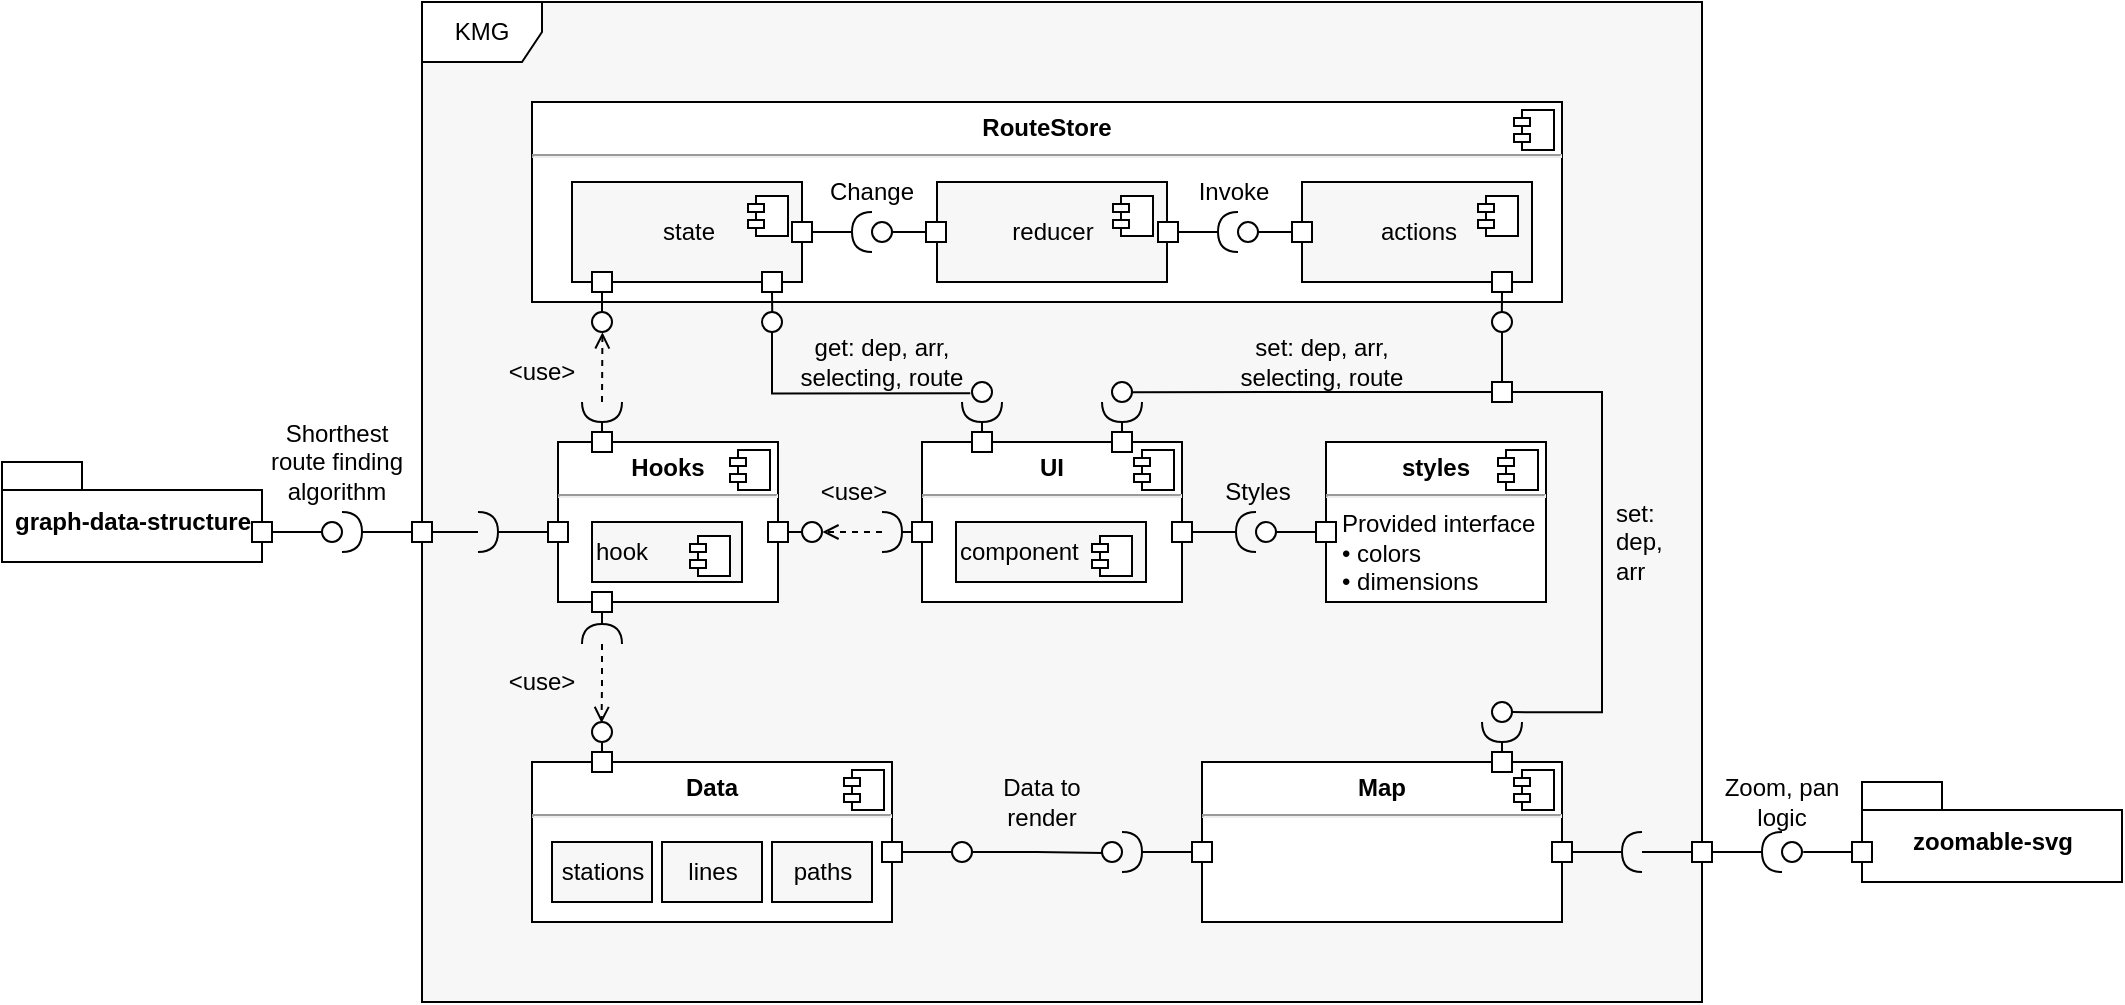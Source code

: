 <mxfile version="14.5.7" type="device"><diagram id="htQhUFDpxoNWp_Ac-899" name="Page-1"><mxGraphModel dx="1713" dy="517" grid="1" gridSize="10" guides="1" tooltips="1" connect="1" arrows="1" fold="1" page="1" pageScale="1" pageWidth="827" pageHeight="1169" math="0" shadow="0"><root><mxCell id="0"/><mxCell id="1" parent="0"/><mxCell id="TlspErgf9-5ZqBwLn0ee-1" value="KMG" style="shape=umlFrame;whiteSpace=wrap;html=1;swimlaneFillColor=#F7F7F7;" parent="1" vertex="1"><mxGeometry x="110" y="230" width="640" height="500" as="geometry"/></mxCell><mxCell id="TlspErgf9-5ZqBwLn0ee-2" value="zoomable-svg" style="shape=folder;fontStyle=1;spacingTop=10;tabWidth=40;tabHeight=14;tabPosition=left;html=1;" parent="1" vertex="1"><mxGeometry x="830" y="620" width="130" height="50" as="geometry"/></mxCell><mxCell id="TlspErgf9-5ZqBwLn0ee-5" value="&lt;p style=&quot;margin: 0px ; margin-top: 6px ; text-align: center&quot;&gt;&lt;b&gt;Data&lt;/b&gt;&lt;/p&gt;&lt;hr&gt;&lt;p style=&quot;margin: 0px ; margin-left: 8px&quot;&gt;&lt;br&gt;&lt;/p&gt;" style="align=left;overflow=fill;html=1;dropTarget=0;" parent="1" vertex="1"><mxGeometry x="165" y="610" width="180" height="80" as="geometry"/></mxCell><mxCell id="TlspErgf9-5ZqBwLn0ee-6" value="" style="shape=component;jettyWidth=8;jettyHeight=4;" parent="TlspErgf9-5ZqBwLn0ee-5" vertex="1"><mxGeometry x="1" width="20" height="20" relative="1" as="geometry"><mxPoint x="-24" y="4" as="offset"/></mxGeometry></mxCell><mxCell id="TlspErgf9-5ZqBwLn0ee-7" value="&lt;p style=&quot;margin: 0px ; margin-top: 6px ; text-align: center&quot;&gt;&lt;b&gt;Map&lt;/b&gt;&lt;/p&gt;&lt;hr&gt;&lt;p style=&quot;margin: 0px ; margin-left: 8px&quot;&gt;&lt;br&gt;&lt;/p&gt;" style="align=left;overflow=fill;html=1;dropTarget=0;" parent="1" vertex="1"><mxGeometry x="500" y="610" width="180" height="80" as="geometry"/></mxCell><mxCell id="TlspErgf9-5ZqBwLn0ee-8" value="" style="shape=component;jettyWidth=8;jettyHeight=4;" parent="TlspErgf9-5ZqBwLn0ee-7" vertex="1"><mxGeometry x="1" width="20" height="20" relative="1" as="geometry"><mxPoint x="-24" y="4" as="offset"/></mxGeometry></mxCell><mxCell id="TlspErgf9-5ZqBwLn0ee-20" style="edgeStyle=orthogonalEdgeStyle;rounded=0;orthogonalLoop=1;jettySize=auto;html=1;exitX=1;exitY=0.5;exitDx=0;exitDy=0;entryX=1;entryY=0.5;entryDx=0;entryDy=0;entryPerimeter=0;endArrow=none;endFill=0;" parent="1" source="TlspErgf9-5ZqBwLn0ee-13" target="TlspErgf9-5ZqBwLn0ee-19" edge="1"><mxGeometry relative="1" as="geometry"/></mxCell><mxCell id="TlspErgf9-5ZqBwLn0ee-13" value="" style="rounded=0;whiteSpace=wrap;html=1;fillColor=#ffffff;" parent="1" vertex="1"><mxGeometry x="675" y="650" width="10" height="10" as="geometry"/></mxCell><mxCell id="TlspErgf9-5ZqBwLn0ee-14" value="" style="rounded=0;whiteSpace=wrap;html=1;fillColor=#ffffff;" parent="1" vertex="1"><mxGeometry x="745" y="650" width="10" height="10" as="geometry"/></mxCell><mxCell id="TlspErgf9-5ZqBwLn0ee-28" style="edgeStyle=orthogonalEdgeStyle;rounded=0;orthogonalLoop=1;jettySize=auto;html=1;exitX=0;exitY=0.5;exitDx=0;exitDy=0;entryX=1.064;entryY=0.448;entryDx=0;entryDy=0;entryPerimeter=0;endArrow=none;endFill=0;" parent="1" source="TlspErgf9-5ZqBwLn0ee-15" target="TlspErgf9-5ZqBwLn0ee-26" edge="1"><mxGeometry relative="1" as="geometry"/></mxCell><mxCell id="TlspErgf9-5ZqBwLn0ee-15" value="" style="rounded=0;whiteSpace=wrap;html=1;fillColor=#ffffff;" parent="1" vertex="1"><mxGeometry x="825" y="650" width="10" height="10" as="geometry"/></mxCell><mxCell id="TlspErgf9-5ZqBwLn0ee-17" style="edgeStyle=orthogonalEdgeStyle;rounded=0;orthogonalLoop=1;jettySize=auto;html=1;exitX=1;exitY=0.5;exitDx=0;exitDy=0;exitPerimeter=0;entryX=1;entryY=0.5;entryDx=0;entryDy=0;endArrow=none;endFill=0;" parent="1" source="TlspErgf9-5ZqBwLn0ee-16" target="TlspErgf9-5ZqBwLn0ee-14" edge="1"><mxGeometry relative="1" as="geometry"/></mxCell><mxCell id="TlspErgf9-5ZqBwLn0ee-16" value="" style="shape=requiredInterface;html=1;verticalLabelPosition=bottom;fillColor=#ffffff;rotation=-180;" parent="1" vertex="1"><mxGeometry x="780" y="645" width="10" height="20" as="geometry"/></mxCell><mxCell id="TlspErgf9-5ZqBwLn0ee-23" style="edgeStyle=orthogonalEdgeStyle;rounded=0;orthogonalLoop=1;jettySize=auto;html=1;exitX=0;exitY=0.5;exitDx=0;exitDy=0;exitPerimeter=0;entryX=0;entryY=0.75;entryDx=0;entryDy=0;endArrow=none;endFill=0;" parent="1" source="TlspErgf9-5ZqBwLn0ee-19" target="TlspErgf9-5ZqBwLn0ee-14" edge="1"><mxGeometry relative="1" as="geometry"/></mxCell><mxCell id="TlspErgf9-5ZqBwLn0ee-19" value="" style="shape=requiredInterface;html=1;verticalLabelPosition=bottom;fillColor=#ffffff;rotation=-180;" parent="1" vertex="1"><mxGeometry x="710" y="645" width="10" height="20" as="geometry"/></mxCell><mxCell id="TlspErgf9-5ZqBwLn0ee-26" value="" style="ellipse;whiteSpace=wrap;html=1;fontFamily=Helvetica;fontSize=12;fontColor=#000000;align=center;strokeColor=#000000;fillColor=#ffffff;points=[];aspect=fixed;resizable=0;" parent="1" vertex="1"><mxGeometry x="790" y="650" width="10" height="10" as="geometry"/></mxCell><mxCell id="TlspErgf9-5ZqBwLn0ee-30" value="Zoom, pan logic" style="text;html=1;strokeColor=none;fillColor=none;align=center;verticalAlign=middle;whiteSpace=wrap;rounded=0;" parent="1" vertex="1"><mxGeometry x="760" y="620" width="60" height="20" as="geometry"/></mxCell><mxCell id="TlspErgf9-5ZqBwLn0ee-32" value="" style="rounded=0;whiteSpace=wrap;html=1;fillColor=#ffffff;" parent="1" vertex="1"><mxGeometry x="495" y="650" width="10" height="10" as="geometry"/></mxCell><mxCell id="TlspErgf9-5ZqBwLn0ee-34" style="edgeStyle=orthogonalEdgeStyle;rounded=0;orthogonalLoop=1;jettySize=auto;html=1;endArrow=none;endFill=0;" parent="1" source="TlspErgf9-5ZqBwLn0ee-33" target="TlspErgf9-5ZqBwLn0ee-32" edge="1"><mxGeometry relative="1" as="geometry"/></mxCell><mxCell id="TlspErgf9-5ZqBwLn0ee-33" value="" style="shape=requiredInterface;html=1;verticalLabelPosition=bottom;fillColor=#ffffff;rotation=0;" parent="1" vertex="1"><mxGeometry x="460" y="645" width="10" height="20" as="geometry"/></mxCell><mxCell id="TlspErgf9-5ZqBwLn0ee-37" style="edgeStyle=orthogonalEdgeStyle;rounded=0;orthogonalLoop=1;jettySize=auto;html=1;exitX=1;exitY=0.5;exitDx=0;exitDy=0;entryX=0.04;entryY=0.64;entryDx=0;entryDy=0;entryPerimeter=0;endArrow=none;endFill=0;" parent="1" source="TlspErgf9-5ZqBwLn0ee-35" target="TlspErgf9-5ZqBwLn0ee-36" edge="1"><mxGeometry relative="1" as="geometry"/></mxCell><mxCell id="TlspErgf9-5ZqBwLn0ee-35" value="" style="rounded=0;whiteSpace=wrap;html=1;fillColor=#ffffff;" parent="1" vertex="1"><mxGeometry x="340" y="650" width="10" height="10" as="geometry"/></mxCell><mxCell id="TlspErgf9-5ZqBwLn0ee-40" style="edgeStyle=orthogonalEdgeStyle;rounded=0;orthogonalLoop=1;jettySize=auto;html=1;entryX=0.072;entryY=0.544;entryDx=0;entryDy=0;entryPerimeter=0;endArrow=none;endFill=0;" parent="1" source="TlspErgf9-5ZqBwLn0ee-36" target="TlspErgf9-5ZqBwLn0ee-39" edge="1"><mxGeometry relative="1" as="geometry"/></mxCell><mxCell id="TlspErgf9-5ZqBwLn0ee-36" value="" style="ellipse;whiteSpace=wrap;html=1;fontFamily=Helvetica;fontSize=12;fontColor=#000000;align=center;strokeColor=#000000;fillColor=#ffffff;points=[];aspect=fixed;resizable=0;" parent="1" vertex="1"><mxGeometry x="375" y="650" width="10" height="10" as="geometry"/></mxCell><mxCell id="TlspErgf9-5ZqBwLn0ee-39" value="" style="ellipse;whiteSpace=wrap;html=1;fontFamily=Helvetica;fontSize=12;fontColor=#000000;align=center;strokeColor=#000000;fillColor=#ffffff;points=[];aspect=fixed;resizable=0;" parent="1" vertex="1"><mxGeometry x="450" y="650" width="10" height="10" as="geometry"/></mxCell><mxCell id="TlspErgf9-5ZqBwLn0ee-41" value="Data to render" style="text;html=1;strokeColor=none;fillColor=none;align=center;verticalAlign=middle;whiteSpace=wrap;rounded=0;" parent="1" vertex="1"><mxGeometry x="390" y="620" width="60" height="20" as="geometry"/></mxCell><mxCell id="TlspErgf9-5ZqBwLn0ee-42" value="&lt;p style=&quot;margin: 0px ; margin-top: 6px ; text-align: center&quot;&gt;&lt;b&gt;RouteStore&lt;/b&gt;&lt;/p&gt;&lt;hr&gt;&lt;p style=&quot;margin: 0px ; margin-left: 8px&quot;&gt;&lt;br&gt;&lt;/p&gt;" style="align=left;overflow=fill;html=1;dropTarget=0;" parent="1" vertex="1"><mxGeometry x="165" y="280" width="515" height="100" as="geometry"/></mxCell><mxCell id="TlspErgf9-5ZqBwLn0ee-43" value="" style="shape=component;jettyWidth=8;jettyHeight=4;" parent="TlspErgf9-5ZqBwLn0ee-42" vertex="1"><mxGeometry x="1" width="20" height="20" relative="1" as="geometry"><mxPoint x="-24" y="4" as="offset"/></mxGeometry></mxCell><mxCell id="TlspErgf9-5ZqBwLn0ee-44" value="state" style="html=1;dropTarget=0;fillColor=#F7F7F7;" parent="1" vertex="1"><mxGeometry x="185" y="320" width="115" height="50" as="geometry"/></mxCell><mxCell id="TlspErgf9-5ZqBwLn0ee-45" value="" style="shape=module;jettyWidth=8;jettyHeight=4;" parent="TlspErgf9-5ZqBwLn0ee-44" vertex="1"><mxGeometry x="1" width="20" height="20" relative="1" as="geometry"><mxPoint x="-27" y="7" as="offset"/></mxGeometry></mxCell><mxCell id="TlspErgf9-5ZqBwLn0ee-46" value="reducer" style="html=1;dropTarget=0;fillColor=#F7F7F7;" parent="1" vertex="1"><mxGeometry x="367.5" y="320" width="115" height="50" as="geometry"/></mxCell><mxCell id="TlspErgf9-5ZqBwLn0ee-47" value="" style="shape=module;jettyWidth=8;jettyHeight=4;" parent="TlspErgf9-5ZqBwLn0ee-46" vertex="1"><mxGeometry x="1" width="20" height="20" relative="1" as="geometry"><mxPoint x="-27" y="7" as="offset"/></mxGeometry></mxCell><mxCell id="TlspErgf9-5ZqBwLn0ee-48" value="actions" style="html=1;dropTarget=0;fillColor=#F7F7F7;" parent="1" vertex="1"><mxGeometry x="550" y="320" width="115" height="50" as="geometry"/></mxCell><mxCell id="TlspErgf9-5ZqBwLn0ee-49" value="" style="shape=module;jettyWidth=8;jettyHeight=4;" parent="TlspErgf9-5ZqBwLn0ee-48" vertex="1"><mxGeometry x="1" width="20" height="20" relative="1" as="geometry"><mxPoint x="-27" y="7" as="offset"/></mxGeometry></mxCell><mxCell id="TlspErgf9-5ZqBwLn0ee-55" style="edgeStyle=orthogonalEdgeStyle;rounded=0;orthogonalLoop=1;jettySize=auto;html=1;exitX=0;exitY=0.5;exitDx=0;exitDy=0;entryX=0.96;entryY=0.654;entryDx=0;entryDy=0;entryPerimeter=0;endArrow=none;endFill=0;" parent="1" source="TlspErgf9-5ZqBwLn0ee-50" target="TlspErgf9-5ZqBwLn0ee-52" edge="1"><mxGeometry relative="1" as="geometry"/></mxCell><mxCell id="TlspErgf9-5ZqBwLn0ee-50" value="" style="rounded=0;whiteSpace=wrap;html=1;fillColor=#ffffff;" parent="1" vertex="1"><mxGeometry x="362" y="340" width="10" height="10" as="geometry"/></mxCell><mxCell id="TlspErgf9-5ZqBwLn0ee-54" style="edgeStyle=orthogonalEdgeStyle;rounded=0;orthogonalLoop=1;jettySize=auto;html=1;exitX=1;exitY=0.5;exitDx=0;exitDy=0;entryX=1;entryY=0.5;entryDx=0;entryDy=0;entryPerimeter=0;endArrow=none;endFill=0;" parent="1" source="TlspErgf9-5ZqBwLn0ee-51" target="TlspErgf9-5ZqBwLn0ee-53" edge="1"><mxGeometry relative="1" as="geometry"/></mxCell><mxCell id="TlspErgf9-5ZqBwLn0ee-51" value="" style="rounded=0;whiteSpace=wrap;html=1;fillColor=#ffffff;" parent="1" vertex="1"><mxGeometry x="295" y="340" width="10" height="10" as="geometry"/></mxCell><mxCell id="TlspErgf9-5ZqBwLn0ee-52" value="" style="ellipse;whiteSpace=wrap;html=1;fontFamily=Helvetica;fontSize=12;fontColor=#000000;align=center;strokeColor=#000000;fillColor=#ffffff;points=[];aspect=fixed;resizable=0;" parent="1" vertex="1"><mxGeometry x="335" y="340" width="10" height="10" as="geometry"/></mxCell><mxCell id="TlspErgf9-5ZqBwLn0ee-53" value="" style="shape=requiredInterface;html=1;verticalLabelPosition=bottom;fillColor=#ffffff;rotation=-180;" parent="1" vertex="1"><mxGeometry x="325" y="335" width="10" height="20" as="geometry"/></mxCell><mxCell id="TlspErgf9-5ZqBwLn0ee-56" value="Change" style="text;html=1;strokeColor=none;fillColor=none;align=center;verticalAlign=middle;whiteSpace=wrap;rounded=0;" parent="1" vertex="1"><mxGeometry x="305" y="315" width="60" height="20" as="geometry"/></mxCell><mxCell id="TlspErgf9-5ZqBwLn0ee-61" style="edgeStyle=orthogonalEdgeStyle;rounded=0;orthogonalLoop=1;jettySize=auto;html=1;exitX=1;exitY=0.5;exitDx=0;exitDy=0;entryX=1;entryY=0.5;entryDx=0;entryDy=0;entryPerimeter=0;endArrow=none;endFill=0;" parent="1" source="TlspErgf9-5ZqBwLn0ee-57" target="TlspErgf9-5ZqBwLn0ee-58" edge="1"><mxGeometry relative="1" as="geometry"/></mxCell><mxCell id="TlspErgf9-5ZqBwLn0ee-57" value="" style="rounded=0;whiteSpace=wrap;html=1;fillColor=#ffffff;" parent="1" vertex="1"><mxGeometry x="478" y="340" width="10" height="10" as="geometry"/></mxCell><mxCell id="TlspErgf9-5ZqBwLn0ee-58" value="" style="shape=requiredInterface;html=1;verticalLabelPosition=bottom;fillColor=#ffffff;rotation=-180;" parent="1" vertex="1"><mxGeometry x="508" y="335" width="10" height="20" as="geometry"/></mxCell><mxCell id="TlspErgf9-5ZqBwLn0ee-59" value="" style="ellipse;whiteSpace=wrap;html=1;fontFamily=Helvetica;fontSize=12;fontColor=#000000;align=center;strokeColor=#000000;fillColor=#ffffff;points=[];aspect=fixed;resizable=0;" parent="1" vertex="1"><mxGeometry x="518" y="340" width="10" height="10" as="geometry"/></mxCell><mxCell id="TlspErgf9-5ZqBwLn0ee-62" style="edgeStyle=orthogonalEdgeStyle;rounded=0;orthogonalLoop=1;jettySize=auto;html=1;exitX=0;exitY=0.5;exitDx=0;exitDy=0;entryX=0.984;entryY=0.592;entryDx=0;entryDy=0;entryPerimeter=0;endArrow=none;endFill=0;" parent="1" source="TlspErgf9-5ZqBwLn0ee-60" target="TlspErgf9-5ZqBwLn0ee-59" edge="1"><mxGeometry relative="1" as="geometry"/></mxCell><mxCell id="TlspErgf9-5ZqBwLn0ee-60" value="" style="rounded=0;whiteSpace=wrap;html=1;fillColor=#ffffff;" parent="1" vertex="1"><mxGeometry x="545" y="340" width="10" height="10" as="geometry"/></mxCell><mxCell id="TlspErgf9-5ZqBwLn0ee-63" value="Invoke" style="text;html=1;strokeColor=none;fillColor=none;align=center;verticalAlign=middle;whiteSpace=wrap;rounded=0;" parent="1" vertex="1"><mxGeometry x="486" y="315" width="60" height="20" as="geometry"/></mxCell><mxCell id="TlspErgf9-5ZqBwLn0ee-72" value="&lt;p style=&quot;margin: 0px ; margin-top: 6px ; text-align: center&quot;&gt;&lt;b&gt;Hooks&lt;/b&gt;&lt;/p&gt;&lt;hr&gt;&lt;p style=&quot;margin: 0px ; margin-left: 8px&quot;&gt;&lt;br&gt;&lt;/p&gt;" style="align=left;overflow=fill;html=1;dropTarget=0;" parent="1" vertex="1"><mxGeometry x="178" y="450" width="110" height="80" as="geometry"/></mxCell><mxCell id="TlspErgf9-5ZqBwLn0ee-73" value="" style="shape=component;jettyWidth=8;jettyHeight=4;" parent="TlspErgf9-5ZqBwLn0ee-72" vertex="1"><mxGeometry x="1" width="20" height="20" relative="1" as="geometry"><mxPoint x="-24" y="4" as="offset"/></mxGeometry></mxCell><mxCell id="TlspErgf9-5ZqBwLn0ee-76" value="hook" style="html=1;dropTarget=0;fillColor=#F7F7F7;align=left;" parent="1" vertex="1"><mxGeometry x="195" y="490" width="75" height="30" as="geometry"/></mxCell><mxCell id="v8nU2AcQbJ3Anpvx88ce-8" style="edgeStyle=orthogonalEdgeStyle;rounded=0;orthogonalLoop=1;jettySize=auto;html=1;exitX=0.5;exitY=1;exitDx=0;exitDy=0;entryX=0.5;entryY=0.061;entryDx=0;entryDy=0;entryPerimeter=0;endArrow=none;endFill=0;" edge="1" parent="1" source="TlspErgf9-5ZqBwLn0ee-78" target="TlspErgf9-5ZqBwLn0ee-100"><mxGeometry relative="1" as="geometry"/></mxCell><mxCell id="TlspErgf9-5ZqBwLn0ee-78" value="" style="rounded=0;whiteSpace=wrap;html=1;fillColor=#ffffff;" parent="1" vertex="1"><mxGeometry x="195" y="365" width="10" height="10" as="geometry"/></mxCell><mxCell id="v8nU2AcQbJ3Anpvx88ce-5" style="edgeStyle=orthogonalEdgeStyle;rounded=0;orthogonalLoop=1;jettySize=auto;html=1;exitX=1;exitY=0.5;exitDx=0;exitDy=0;exitPerimeter=0;entryX=0.5;entryY=1;entryDx=0;entryDy=0;endArrow=none;endFill=0;" edge="1" parent="1" source="TlspErgf9-5ZqBwLn0ee-79" target="TlspErgf9-5ZqBwLn0ee-99"><mxGeometry relative="1" as="geometry"/></mxCell><mxCell id="v8nU2AcQbJ3Anpvx88ce-9" style="edgeStyle=orthogonalEdgeStyle;rounded=0;orthogonalLoop=1;jettySize=auto;html=1;entryX=0.478;entryY=0.05;entryDx=0;entryDy=0;entryPerimeter=0;endArrow=open;endFill=0;dashed=1;" edge="1" parent="1" source="TlspErgf9-5ZqBwLn0ee-79" target="TlspErgf9-5ZqBwLn0ee-83"><mxGeometry relative="1" as="geometry"/></mxCell><mxCell id="TlspErgf9-5ZqBwLn0ee-79" value="" style="shape=requiredInterface;html=1;verticalLabelPosition=bottom;fillColor=#ffffff;rotation=-90;" parent="1" vertex="1"><mxGeometry x="195" y="536" width="10" height="20" as="geometry"/></mxCell><mxCell id="v8nU2AcQbJ3Anpvx88ce-6" style="edgeStyle=orthogonalEdgeStyle;rounded=0;orthogonalLoop=1;jettySize=auto;html=1;exitX=0.5;exitY=0;exitDx=0;exitDy=0;entryX=1;entryY=0.5;entryDx=0;entryDy=0;entryPerimeter=0;endArrow=none;endFill=0;" edge="1" parent="1" source="TlspErgf9-5ZqBwLn0ee-82" target="TlspErgf9-5ZqBwLn0ee-102"><mxGeometry relative="1" as="geometry"/></mxCell><mxCell id="TlspErgf9-5ZqBwLn0ee-82" value="" style="rounded=0;whiteSpace=wrap;html=1;fillColor=#ffffff;" parent="1" vertex="1"><mxGeometry x="195" y="445" width="10" height="10" as="geometry"/></mxCell><mxCell id="TlspErgf9-5ZqBwLn0ee-83" value="" style="ellipse;whiteSpace=wrap;html=1;fontFamily=Helvetica;fontSize=12;fontColor=#000000;align=center;strokeColor=#000000;fillColor=#ffffff;points=[];aspect=fixed;resizable=0;" parent="1" vertex="1"><mxGeometry x="195" y="590" width="10" height="10" as="geometry"/></mxCell><mxCell id="TlspErgf9-5ZqBwLn0ee-86" value="&amp;lt;use&amp;gt;" style="text;html=1;strokeColor=none;fillColor=none;align=center;verticalAlign=middle;whiteSpace=wrap;rounded=0;" parent="1" vertex="1"><mxGeometry x="140" y="405" width="60" height="20" as="geometry"/></mxCell><mxCell id="v8nU2AcQbJ3Anpvx88ce-11" style="edgeStyle=orthogonalEdgeStyle;rounded=0;orthogonalLoop=1;jettySize=auto;html=1;exitX=1;exitY=0.5;exitDx=0;exitDy=0;entryX=0.044;entryY=0.539;entryDx=0;entryDy=0;entryPerimeter=0;endArrow=none;endFill=0;" edge="1" parent="1" source="TlspErgf9-5ZqBwLn0ee-88" target="TlspErgf9-5ZqBwLn0ee-90"><mxGeometry relative="1" as="geometry"/></mxCell><mxCell id="TlspErgf9-5ZqBwLn0ee-88" value="" style="rounded=0;whiteSpace=wrap;html=1;fillColor=#ffffff;" parent="1" vertex="1"><mxGeometry x="283" y="490" width="10" height="10" as="geometry"/></mxCell><mxCell id="v8nU2AcQbJ3Anpvx88ce-13" style="edgeStyle=orthogonalEdgeStyle;rounded=0;orthogonalLoop=1;jettySize=auto;html=1;exitX=0;exitY=0.5;exitDx=0;exitDy=0;exitPerimeter=0;entryX=1.022;entryY=0.539;entryDx=0;entryDy=0;entryPerimeter=0;endArrow=open;endFill=0;dashed=1;" edge="1" parent="1" source="TlspErgf9-5ZqBwLn0ee-89" target="TlspErgf9-5ZqBwLn0ee-90"><mxGeometry relative="1" as="geometry"/></mxCell><mxCell id="TlspErgf9-5ZqBwLn0ee-89" value="" style="shape=requiredInterface;html=1;verticalLabelPosition=bottom;fillColor=#ffffff;rotation=0;" parent="1" vertex="1"><mxGeometry x="340" y="485" width="10" height="20" as="geometry"/></mxCell><mxCell id="TlspErgf9-5ZqBwLn0ee-90" value="" style="ellipse;whiteSpace=wrap;html=1;fontFamily=Helvetica;fontSize=12;fontColor=#000000;align=center;strokeColor=#000000;fillColor=#ffffff;points=[];aspect=fixed;resizable=0;" parent="1" vertex="1"><mxGeometry x="300" y="490" width="10" height="10" as="geometry"/></mxCell><mxCell id="TlspErgf9-5ZqBwLn0ee-92" value="&amp;lt;use&amp;gt;" style="text;html=1;strokeColor=none;fillColor=none;align=center;verticalAlign=middle;whiteSpace=wrap;rounded=0;" parent="1" vertex="1"><mxGeometry x="296" y="465" width="60" height="20" as="geometry"/></mxCell><mxCell id="TlspErgf9-5ZqBwLn0ee-99" value="" style="rounded=0;whiteSpace=wrap;html=1;fillColor=#ffffff;" parent="1" vertex="1"><mxGeometry x="195" y="525" width="10" height="10" as="geometry"/></mxCell><mxCell id="TlspErgf9-5ZqBwLn0ee-100" value="" style="ellipse;whiteSpace=wrap;html=1;fontFamily=Helvetica;fontSize=12;fontColor=#000000;align=center;strokeColor=#000000;fillColor=#ffffff;points=[];aspect=fixed;resizable=0;" parent="1" vertex="1"><mxGeometry x="195" y="385" width="10" height="10" as="geometry"/></mxCell><mxCell id="v8nU2AcQbJ3Anpvx88ce-4" style="edgeStyle=orthogonalEdgeStyle;rounded=0;orthogonalLoop=1;jettySize=auto;html=1;exitX=0.5;exitY=0;exitDx=0;exitDy=0;entryX=0.5;entryY=1.05;entryDx=0;entryDy=0;entryPerimeter=0;endArrow=none;endFill=0;" edge="1" parent="1" source="TlspErgf9-5ZqBwLn0ee-101" target="TlspErgf9-5ZqBwLn0ee-83"><mxGeometry relative="1" as="geometry"/></mxCell><mxCell id="TlspErgf9-5ZqBwLn0ee-101" value="" style="rounded=0;whiteSpace=wrap;html=1;fillColor=#ffffff;" parent="1" vertex="1"><mxGeometry x="195" y="605" width="10" height="10" as="geometry"/></mxCell><mxCell id="v8nU2AcQbJ3Anpvx88ce-14" style="edgeStyle=orthogonalEdgeStyle;rounded=0;orthogonalLoop=1;jettySize=auto;html=1;exitX=0;exitY=0.5;exitDx=0;exitDy=0;exitPerimeter=0;entryX=0.522;entryY=1.017;entryDx=0;entryDy=0;entryPerimeter=0;dashed=1;endArrow=open;endFill=0;" edge="1" parent="1" source="TlspErgf9-5ZqBwLn0ee-102" target="TlspErgf9-5ZqBwLn0ee-100"><mxGeometry relative="1" as="geometry"/></mxCell><mxCell id="TlspErgf9-5ZqBwLn0ee-102" value="" style="shape=requiredInterface;html=1;verticalLabelPosition=bottom;fillColor=#ffffff;rotation=90;" parent="1" vertex="1"><mxGeometry x="195" y="425" width="10" height="20" as="geometry"/></mxCell><mxCell id="TlspErgf9-5ZqBwLn0ee-106" value="&amp;lt;use&amp;gt;" style="text;html=1;strokeColor=none;fillColor=none;align=center;verticalAlign=middle;whiteSpace=wrap;rounded=0;" parent="1" vertex="1"><mxGeometry x="140" y="560" width="60" height="20" as="geometry"/></mxCell><mxCell id="TlspErgf9-5ZqBwLn0ee-114" style="edgeStyle=orthogonalEdgeStyle;rounded=0;orthogonalLoop=1;jettySize=auto;html=1;exitX=0.5;exitY=1;exitDx=0;exitDy=0;entryX=0.513;entryY=0.067;entryDx=0;entryDy=0;entryPerimeter=0;endArrow=none;endFill=0;" parent="1" source="TlspErgf9-5ZqBwLn0ee-107" target="TlspErgf9-5ZqBwLn0ee-109" edge="1"><mxGeometry relative="1" as="geometry"/></mxCell><mxCell id="TlspErgf9-5ZqBwLn0ee-107" value="" style="rounded=0;whiteSpace=wrap;html=1;fillColor=#ffffff;" parent="1" vertex="1"><mxGeometry x="280" y="365" width="10" height="10" as="geometry"/></mxCell><mxCell id="TlspErgf9-5ZqBwLn0ee-112" style="edgeStyle=orthogonalEdgeStyle;rounded=0;orthogonalLoop=1;jettySize=auto;html=1;exitX=0.5;exitY=0;exitDx=0;exitDy=0;entryX=1;entryY=0.5;entryDx=0;entryDy=0;entryPerimeter=0;endArrow=none;endFill=0;" parent="1" source="TlspErgf9-5ZqBwLn0ee-108" target="TlspErgf9-5ZqBwLn0ee-110" edge="1"><mxGeometry relative="1" as="geometry"/></mxCell><mxCell id="TlspErgf9-5ZqBwLn0ee-117" style="edgeStyle=orthogonalEdgeStyle;rounded=0;orthogonalLoop=1;jettySize=auto;html=1;entryX=-0.087;entryY=0.567;entryDx=0;entryDy=0;entryPerimeter=0;endArrow=none;endFill=0;" parent="1" source="TlspErgf9-5ZqBwLn0ee-109" target="TlspErgf9-5ZqBwLn0ee-116" edge="1"><mxGeometry relative="1" as="geometry"><Array as="points"><mxPoint x="285" y="426"/></Array></mxGeometry></mxCell><mxCell id="TlspErgf9-5ZqBwLn0ee-109" value="" style="ellipse;whiteSpace=wrap;html=1;fontFamily=Helvetica;fontSize=12;fontColor=#000000;align=center;strokeColor=#000000;fillColor=#ffffff;points=[];aspect=fixed;resizable=0;" parent="1" vertex="1"><mxGeometry x="280" y="385" width="10" height="10" as="geometry"/></mxCell><mxCell id="TlspErgf9-5ZqBwLn0ee-110" value="" style="shape=requiredInterface;html=1;verticalLabelPosition=bottom;fillColor=#ffffff;rotation=90;" parent="1" vertex="1"><mxGeometry x="385" y="425" width="10" height="20" as="geometry"/></mxCell><mxCell id="TlspErgf9-5ZqBwLn0ee-116" value="" style="ellipse;whiteSpace=wrap;html=1;fontFamily=Helvetica;fontSize=12;fontColor=#000000;align=center;strokeColor=#000000;fillColor=#ffffff;points=[];aspect=fixed;resizable=0;" parent="1" vertex="1"><mxGeometry x="385" y="420" width="10" height="10" as="geometry"/></mxCell><mxCell id="TlspErgf9-5ZqBwLn0ee-118" value="get: dep, arr, selecting, route" style="text;html=1;strokeColor=none;fillColor=none;align=center;verticalAlign=middle;whiteSpace=wrap;rounded=0;" parent="1" vertex="1"><mxGeometry x="280" y="400" width="120" height="20" as="geometry"/></mxCell><mxCell id="TlspErgf9-5ZqBwLn0ee-127" style="edgeStyle=orthogonalEdgeStyle;rounded=0;orthogonalLoop=1;jettySize=auto;html=1;exitX=0.5;exitY=0;exitDx=0;exitDy=0;entryX=1;entryY=0.5;entryDx=0;entryDy=0;entryPerimeter=0;endArrow=none;endFill=0;" parent="1" source="TlspErgf9-5ZqBwLn0ee-119" target="TlspErgf9-5ZqBwLn0ee-122" edge="1"><mxGeometry relative="1" as="geometry"/></mxCell><mxCell id="TlspErgf9-5ZqBwLn0ee-119" value="" style="rounded=0;whiteSpace=wrap;html=1;fillColor=#ffffff;" parent="1" vertex="1"><mxGeometry x="645" y="605" width="10" height="10" as="geometry"/></mxCell><mxCell id="TlspErgf9-5ZqBwLn0ee-126" style="edgeStyle=orthogonalEdgeStyle;rounded=0;orthogonalLoop=1;jettySize=auto;html=1;exitX=0.5;exitY=1;exitDx=0;exitDy=0;entryX=0.493;entryY=0.013;entryDx=0;entryDy=0;entryPerimeter=0;endArrow=none;endFill=0;" parent="1" source="TlspErgf9-5ZqBwLn0ee-120" target="TlspErgf9-5ZqBwLn0ee-123" edge="1"><mxGeometry relative="1" as="geometry"/></mxCell><mxCell id="TlspErgf9-5ZqBwLn0ee-120" value="" style="rounded=0;whiteSpace=wrap;html=1;fillColor=#ffffff;" parent="1" vertex="1"><mxGeometry x="645" y="365" width="10" height="10" as="geometry"/></mxCell><mxCell id="TlspErgf9-5ZqBwLn0ee-122" value="" style="shape=requiredInterface;html=1;verticalLabelPosition=bottom;fillColor=#ffffff;rotation=90;" parent="1" vertex="1"><mxGeometry x="645" y="585" width="10" height="20" as="geometry"/></mxCell><mxCell id="TlspErgf9-5ZqBwLn0ee-165" style="edgeStyle=orthogonalEdgeStyle;rounded=0;orthogonalLoop=1;jettySize=auto;html=1;entryX=0.5;entryY=0;entryDx=0;entryDy=0;endArrow=none;endFill=0;" parent="1" source="TlspErgf9-5ZqBwLn0ee-123" target="TlspErgf9-5ZqBwLn0ee-130" edge="1"><mxGeometry relative="1" as="geometry"/></mxCell><mxCell id="TlspErgf9-5ZqBwLn0ee-123" value="" style="ellipse;whiteSpace=wrap;html=1;fontFamily=Helvetica;fontSize=12;fontColor=#000000;align=center;strokeColor=#000000;fillColor=#ffffff;points=[];aspect=fixed;resizable=0;" parent="1" vertex="1"><mxGeometry x="645" y="385" width="10" height="10" as="geometry"/></mxCell><mxCell id="TlspErgf9-5ZqBwLn0ee-124" value="" style="shape=requiredInterface;html=1;verticalLabelPosition=bottom;fillColor=#ffffff;rotation=90;" parent="1" vertex="1"><mxGeometry x="455" y="425" width="10" height="20" as="geometry"/></mxCell><mxCell id="TlspErgf9-5ZqBwLn0ee-125" value="" style="ellipse;whiteSpace=wrap;html=1;fontFamily=Helvetica;fontSize=12;fontColor=#000000;align=center;strokeColor=#000000;fillColor=#ffffff;points=[];aspect=fixed;resizable=0;" parent="1" vertex="1"><mxGeometry x="455" y="420" width="10" height="10" as="geometry"/></mxCell><mxCell id="TlspErgf9-5ZqBwLn0ee-128" value="" style="ellipse;whiteSpace=wrap;html=1;fontFamily=Helvetica;fontSize=12;fontColor=#000000;align=center;strokeColor=#000000;fillColor=#ffffff;points=[];aspect=fixed;resizable=0;" parent="1" vertex="1"><mxGeometry x="645" y="580" width="10" height="10" as="geometry"/></mxCell><mxCell id="TlspErgf9-5ZqBwLn0ee-132" style="edgeStyle=orthogonalEdgeStyle;rounded=0;orthogonalLoop=1;jettySize=auto;html=1;exitX=0;exitY=0.5;exitDx=0;exitDy=0;entryX=1.032;entryY=0.513;entryDx=0;entryDy=0;entryPerimeter=0;endArrow=none;endFill=0;" parent="1" source="TlspErgf9-5ZqBwLn0ee-130" target="TlspErgf9-5ZqBwLn0ee-125" edge="1"><mxGeometry relative="1" as="geometry"><mxPoint x="625" y="425" as="sourcePoint"/></mxGeometry></mxCell><mxCell id="TlspErgf9-5ZqBwLn0ee-168" style="edgeStyle=orthogonalEdgeStyle;rounded=0;orthogonalLoop=1;jettySize=auto;html=1;exitX=1;exitY=0.5;exitDx=0;exitDy=0;entryX=1.003;entryY=0.506;entryDx=0;entryDy=0;entryPerimeter=0;endArrow=none;endFill=0;" parent="1" source="TlspErgf9-5ZqBwLn0ee-130" target="TlspErgf9-5ZqBwLn0ee-128" edge="1"><mxGeometry relative="1" as="geometry"><Array as="points"><mxPoint x="700" y="425"/><mxPoint x="700" y="585"/></Array></mxGeometry></mxCell><mxCell id="TlspErgf9-5ZqBwLn0ee-130" value="" style="rounded=0;whiteSpace=wrap;html=1;fillColor=#ffffff;" parent="1" vertex="1"><mxGeometry x="645" y="420" width="10" height="10" as="geometry"/></mxCell><mxCell id="TlspErgf9-5ZqBwLn0ee-133" value="set:&lt;br&gt;dep,&lt;br&gt;arr" style="text;html=1;strokeColor=none;fillColor=none;align=left;verticalAlign=middle;whiteSpace=wrap;rounded=0;" parent="1" vertex="1"><mxGeometry x="705" y="480" width="40" height="40" as="geometry"/></mxCell><mxCell id="TlspErgf9-5ZqBwLn0ee-134" value="&lt;p style=&quot;margin: 0px ; margin-top: 6px ; text-align: center&quot;&gt;&lt;b&gt;UI&lt;/b&gt;&lt;/p&gt;&lt;hr&gt;&lt;p style=&quot;margin: 0px ; margin-left: 8px&quot;&gt;&lt;br&gt;&lt;/p&gt;" style="align=left;overflow=fill;html=1;dropTarget=0;" parent="1" vertex="1"><mxGeometry x="360" y="450" width="130" height="80" as="geometry"/></mxCell><mxCell id="TlspErgf9-5ZqBwLn0ee-135" value="" style="shape=component;jettyWidth=8;jettyHeight=4;" parent="TlspErgf9-5ZqBwLn0ee-134" vertex="1"><mxGeometry x="1" width="20" height="20" relative="1" as="geometry"><mxPoint x="-24" y="4" as="offset"/></mxGeometry></mxCell><mxCell id="TlspErgf9-5ZqBwLn0ee-136" value="component" style="html=1;dropTarget=0;fillColor=#F7F7F7;align=left;" parent="1" vertex="1"><mxGeometry x="377" y="490" width="95" height="30" as="geometry"/></mxCell><mxCell id="TlspErgf9-5ZqBwLn0ee-137" value="" style="shape=module;jettyWidth=8;jettyHeight=4;" parent="TlspErgf9-5ZqBwLn0ee-136" vertex="1"><mxGeometry x="1" width="20" height="20" relative="1" as="geometry"><mxPoint x="-27" y="7" as="offset"/></mxGeometry></mxCell><mxCell id="v8nU2AcQbJ3Anpvx88ce-10" style="edgeStyle=orthogonalEdgeStyle;rounded=0;orthogonalLoop=1;jettySize=auto;html=1;exitX=0;exitY=0.5;exitDx=0;exitDy=0;entryX=1;entryY=0.5;entryDx=0;entryDy=0;entryPerimeter=0;endArrow=none;endFill=0;" edge="1" parent="1" source="TlspErgf9-5ZqBwLn0ee-91" target="TlspErgf9-5ZqBwLn0ee-89"><mxGeometry relative="1" as="geometry"/></mxCell><mxCell id="TlspErgf9-5ZqBwLn0ee-91" value="" style="rounded=0;whiteSpace=wrap;html=1;fillColor=#ffffff;" parent="1" vertex="1"><mxGeometry x="355" y="490" width="10" height="10" as="geometry"/></mxCell><mxCell id="TlspErgf9-5ZqBwLn0ee-108" value="" style="rounded=0;whiteSpace=wrap;html=1;fillColor=#ffffff;" parent="1" vertex="1"><mxGeometry x="385" y="445" width="10" height="10" as="geometry"/></mxCell><mxCell id="TlspErgf9-5ZqBwLn0ee-139" style="edgeStyle=orthogonalEdgeStyle;rounded=0;orthogonalLoop=1;jettySize=auto;html=1;exitX=0.5;exitY=0;exitDx=0;exitDy=0;entryX=1;entryY=0.5;entryDx=0;entryDy=0;entryPerimeter=0;endArrow=none;endFill=0;" parent="1" source="TlspErgf9-5ZqBwLn0ee-121" target="TlspErgf9-5ZqBwLn0ee-124" edge="1"><mxGeometry relative="1" as="geometry"/></mxCell><mxCell id="TlspErgf9-5ZqBwLn0ee-121" value="" style="rounded=0;whiteSpace=wrap;html=1;fillColor=#ffffff;" parent="1" vertex="1"><mxGeometry x="455" y="445" width="10" height="10" as="geometry"/></mxCell><mxCell id="TlspErgf9-5ZqBwLn0ee-149" value="&lt;p style=&quot;margin: 0px ; margin-top: 6px ; text-align: center&quot;&gt;&lt;b&gt;styles&lt;/b&gt;&lt;/p&gt;&lt;hr&gt;&lt;p style=&quot;margin: 0px ; margin-left: 8px&quot;&gt;Provided interface&lt;/p&gt;&lt;p style=&quot;margin: 0px ; margin-left: 8px&quot;&gt;• colors&lt;/p&gt;&lt;p style=&quot;margin: 0px ; margin-left: 8px&quot;&gt;• dimensions&lt;/p&gt;" style="align=left;overflow=fill;html=1;dropTarget=0;" parent="1" vertex="1"><mxGeometry x="562" y="450" width="110" height="80" as="geometry"/></mxCell><mxCell id="TlspErgf9-5ZqBwLn0ee-150" value="" style="shape=component;jettyWidth=8;jettyHeight=4;" parent="TlspErgf9-5ZqBwLn0ee-149" vertex="1"><mxGeometry x="1" width="20" height="20" relative="1" as="geometry"><mxPoint x="-24" y="4" as="offset"/></mxGeometry></mxCell><mxCell id="TlspErgf9-5ZqBwLn0ee-162" style="edgeStyle=orthogonalEdgeStyle;rounded=0;orthogonalLoop=1;jettySize=auto;html=1;exitX=1;exitY=0.5;exitDx=0;exitDy=0;entryX=1;entryY=0.5;entryDx=0;entryDy=0;entryPerimeter=0;endArrow=none;endFill=0;" parent="1" source="TlspErgf9-5ZqBwLn0ee-152" target="TlspErgf9-5ZqBwLn0ee-154" edge="1"><mxGeometry relative="1" as="geometry"/></mxCell><mxCell id="TlspErgf9-5ZqBwLn0ee-152" value="" style="rounded=0;whiteSpace=wrap;html=1;fillColor=#ffffff;" parent="1" vertex="1"><mxGeometry x="485" y="490" width="10" height="10" as="geometry"/></mxCell><mxCell id="TlspErgf9-5ZqBwLn0ee-153" value="Styles" style="text;html=1;strokeColor=none;fillColor=none;align=center;verticalAlign=middle;whiteSpace=wrap;rounded=0;" parent="1" vertex="1"><mxGeometry x="498" y="465" width="60" height="20" as="geometry"/></mxCell><mxCell id="TlspErgf9-5ZqBwLn0ee-154" value="" style="shape=requiredInterface;html=1;verticalLabelPosition=bottom;fillColor=#ffffff;rotation=-180;" parent="1" vertex="1"><mxGeometry x="517" y="485" width="10" height="20" as="geometry"/></mxCell><mxCell id="TlspErgf9-5ZqBwLn0ee-163" style="edgeStyle=orthogonalEdgeStyle;rounded=0;orthogonalLoop=1;jettySize=auto;html=1;exitX=0;exitY=0.5;exitDx=0;exitDy=0;entryX=0.981;entryY=0.563;entryDx=0;entryDy=0;entryPerimeter=0;endArrow=none;endFill=0;" parent="1" source="TlspErgf9-5ZqBwLn0ee-156" target="TlspErgf9-5ZqBwLn0ee-160" edge="1"><mxGeometry relative="1" as="geometry"/></mxCell><mxCell id="TlspErgf9-5ZqBwLn0ee-156" value="" style="rounded=0;whiteSpace=wrap;html=1;fillColor=#ffffff;" parent="1" vertex="1"><mxGeometry x="557" y="490" width="10" height="10" as="geometry"/></mxCell><mxCell id="TlspErgf9-5ZqBwLn0ee-160" value="" style="ellipse;whiteSpace=wrap;html=1;fontFamily=Helvetica;fontSize=12;fontColor=#000000;align=center;strokeColor=#000000;fillColor=#ffffff;points=[];aspect=fixed;resizable=0;" parent="1" vertex="1"><mxGeometry x="527" y="490" width="10" height="10" as="geometry"/></mxCell><mxCell id="TlspErgf9-5ZqBwLn0ee-167" value="set: dep, arr, selecting, route" style="text;html=1;strokeColor=none;fillColor=none;align=center;verticalAlign=middle;whiteSpace=wrap;rounded=0;" parent="1" vertex="1"><mxGeometry x="505" y="400" width="110" height="20" as="geometry"/></mxCell><mxCell id="TlspErgf9-5ZqBwLn0ee-169" value="stations" style="html=1;dropTarget=0;fillColor=#F7F7F7;align=center;" parent="1" vertex="1"><mxGeometry x="175" y="650" width="50" height="30" as="geometry"/></mxCell><mxCell id="TlspErgf9-5ZqBwLn0ee-171" value="lines" style="html=1;dropTarget=0;fillColor=#F7F7F7;align=center;" parent="1" vertex="1"><mxGeometry x="230" y="650" width="50" height="30" as="geometry"/></mxCell><mxCell id="TlspErgf9-5ZqBwLn0ee-172" value="paths" style="html=1;dropTarget=0;fillColor=#F7F7F7;align=center;" parent="1" vertex="1"><mxGeometry x="285" y="650" width="50" height="30" as="geometry"/></mxCell><mxCell id="TlspErgf9-5ZqBwLn0ee-173" value="graph-data-structure" style="shape=folder;fontStyle=1;spacingTop=10;tabWidth=40;tabHeight=14;tabPosition=left;html=1;" parent="1" vertex="1"><mxGeometry x="-100" y="460" width="130" height="50" as="geometry"/></mxCell><mxCell id="TlspErgf9-5ZqBwLn0ee-184" style="edgeStyle=orthogonalEdgeStyle;rounded=0;orthogonalLoop=1;jettySize=auto;html=1;exitX=1;exitY=0.5;exitDx=0;exitDy=0;entryX=0.081;entryY=0.5;entryDx=0;entryDy=0;entryPerimeter=0;endArrow=none;endFill=0;" parent="1" source="TlspErgf9-5ZqBwLn0ee-174" target="TlspErgf9-5ZqBwLn0ee-175" edge="1"><mxGeometry relative="1" as="geometry"/></mxCell><mxCell id="TlspErgf9-5ZqBwLn0ee-174" value="" style="rounded=0;whiteSpace=wrap;html=1;fillColor=#ffffff;" parent="1" vertex="1"><mxGeometry x="25" y="490" width="10" height="10" as="geometry"/></mxCell><mxCell id="TlspErgf9-5ZqBwLn0ee-175" value="" style="ellipse;whiteSpace=wrap;html=1;fontFamily=Helvetica;fontSize=12;fontColor=#000000;align=center;strokeColor=#000000;fillColor=#ffffff;points=[];aspect=fixed;resizable=0;" parent="1" vertex="1"><mxGeometry x="60" y="490" width="10" height="10" as="geometry"/></mxCell><mxCell id="TlspErgf9-5ZqBwLn0ee-180" style="edgeStyle=orthogonalEdgeStyle;rounded=0;orthogonalLoop=1;jettySize=auto;html=1;exitX=0;exitY=0.5;exitDx=0;exitDy=0;exitPerimeter=0;entryX=1;entryY=0.5;entryDx=0;entryDy=0;endArrow=none;endFill=0;" parent="1" source="TlspErgf9-5ZqBwLn0ee-176" target="TlspErgf9-5ZqBwLn0ee-178" edge="1"><mxGeometry relative="1" as="geometry"/></mxCell><mxCell id="TlspErgf9-5ZqBwLn0ee-176" value="" style="shape=requiredInterface;html=1;verticalLabelPosition=bottom;fillColor=#ffffff;rotation=0;" parent="1" vertex="1"><mxGeometry x="138" y="485" width="10" height="20" as="geometry"/></mxCell><mxCell id="TlspErgf9-5ZqBwLn0ee-179" style="edgeStyle=orthogonalEdgeStyle;rounded=0;orthogonalLoop=1;jettySize=auto;html=1;exitX=0;exitY=0.5;exitDx=0;exitDy=0;entryX=1;entryY=0.5;entryDx=0;entryDy=0;entryPerimeter=0;endArrow=none;endFill=0;" parent="1" source="TlspErgf9-5ZqBwLn0ee-177" target="TlspErgf9-5ZqBwLn0ee-176" edge="1"><mxGeometry relative="1" as="geometry"/></mxCell><mxCell id="TlspErgf9-5ZqBwLn0ee-177" value="" style="rounded=0;whiteSpace=wrap;html=1;fillColor=#ffffff;" parent="1" vertex="1"><mxGeometry x="173" y="490" width="10" height="10" as="geometry"/></mxCell><mxCell id="TlspErgf9-5ZqBwLn0ee-182" style="edgeStyle=orthogonalEdgeStyle;rounded=0;orthogonalLoop=1;jettySize=auto;html=1;exitX=0;exitY=0.5;exitDx=0;exitDy=0;entryX=1;entryY=0.5;entryDx=0;entryDy=0;entryPerimeter=0;endArrow=none;endFill=0;" parent="1" source="TlspErgf9-5ZqBwLn0ee-178" target="TlspErgf9-5ZqBwLn0ee-181" edge="1"><mxGeometry relative="1" as="geometry"/></mxCell><mxCell id="TlspErgf9-5ZqBwLn0ee-178" value="" style="rounded=0;whiteSpace=wrap;html=1;fillColor=#ffffff;" parent="1" vertex="1"><mxGeometry x="105" y="490" width="10" height="10" as="geometry"/></mxCell><mxCell id="TlspErgf9-5ZqBwLn0ee-181" value="" style="shape=requiredInterface;html=1;verticalLabelPosition=bottom;fillColor=#ffffff;rotation=0;" parent="1" vertex="1"><mxGeometry x="70" y="485" width="10" height="20" as="geometry"/></mxCell><mxCell id="TlspErgf9-5ZqBwLn0ee-185" value="Shorthest route finding algorithm" style="text;html=1;strokeColor=none;fillColor=none;align=center;verticalAlign=middle;whiteSpace=wrap;rounded=0;" parent="1" vertex="1"><mxGeometry x="30" y="440" width="75" height="40" as="geometry"/></mxCell><mxCell id="TlspErgf9-5ZqBwLn0ee-189" value="" style="shape=module;jettyWidth=8;jettyHeight=4;" parent="1" vertex="1"><mxGeometry x="244" y="497" width="20" height="20" as="geometry"/></mxCell></root></mxGraphModel></diagram></mxfile>